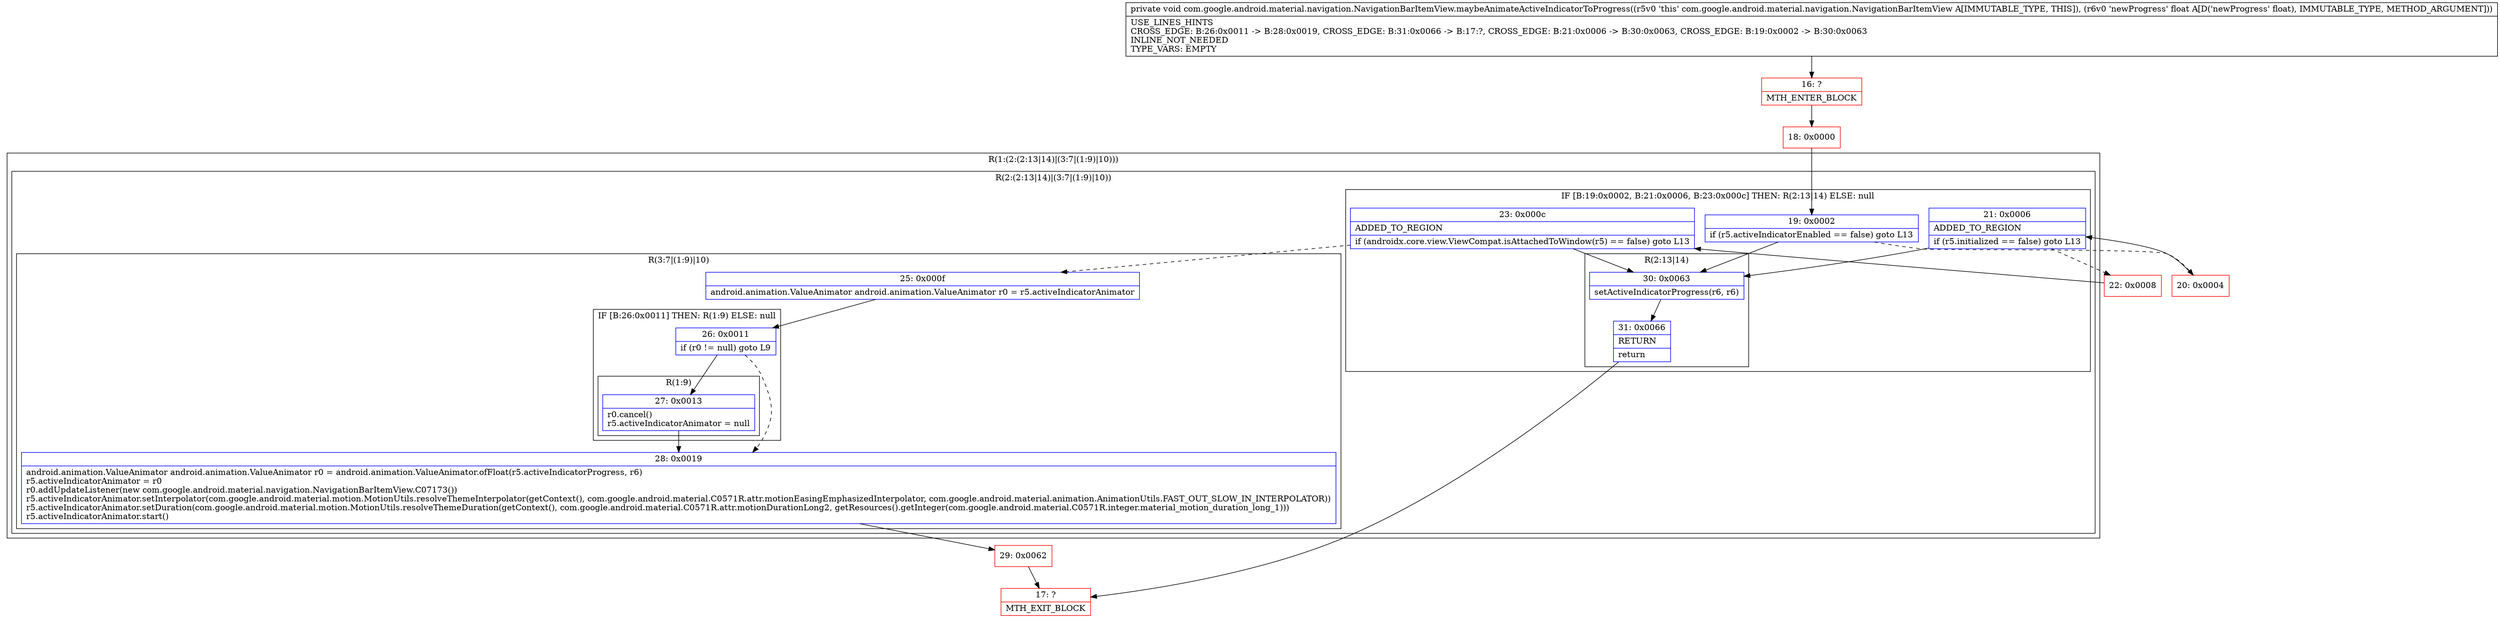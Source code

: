 digraph "CFG forcom.google.android.material.navigation.NavigationBarItemView.maybeAnimateActiveIndicatorToProgress(F)V" {
subgraph cluster_Region_104937505 {
label = "R(1:(2:(2:13|14)|(3:7|(1:9)|10)))";
node [shape=record,color=blue];
subgraph cluster_Region_335397300 {
label = "R(2:(2:13|14)|(3:7|(1:9)|10))";
node [shape=record,color=blue];
subgraph cluster_IfRegion_316323337 {
label = "IF [B:19:0x0002, B:21:0x0006, B:23:0x000c] THEN: R(2:13|14) ELSE: null";
node [shape=record,color=blue];
Node_19 [shape=record,label="{19\:\ 0x0002|if (r5.activeIndicatorEnabled == false) goto L13\l}"];
Node_21 [shape=record,label="{21\:\ 0x0006|ADDED_TO_REGION\l|if (r5.initialized == false) goto L13\l}"];
Node_23 [shape=record,label="{23\:\ 0x000c|ADDED_TO_REGION\l|if (androidx.core.view.ViewCompat.isAttachedToWindow(r5) == false) goto L13\l}"];
subgraph cluster_Region_221676337 {
label = "R(2:13|14)";
node [shape=record,color=blue];
Node_30 [shape=record,label="{30\:\ 0x0063|setActiveIndicatorProgress(r6, r6)\l}"];
Node_31 [shape=record,label="{31\:\ 0x0066|RETURN\l|return\l}"];
}
}
subgraph cluster_Region_577721165 {
label = "R(3:7|(1:9)|10)";
node [shape=record,color=blue];
Node_25 [shape=record,label="{25\:\ 0x000f|android.animation.ValueAnimator android.animation.ValueAnimator r0 = r5.activeIndicatorAnimator\l}"];
subgraph cluster_IfRegion_167660078 {
label = "IF [B:26:0x0011] THEN: R(1:9) ELSE: null";
node [shape=record,color=blue];
Node_26 [shape=record,label="{26\:\ 0x0011|if (r0 != null) goto L9\l}"];
subgraph cluster_Region_1792236763 {
label = "R(1:9)";
node [shape=record,color=blue];
Node_27 [shape=record,label="{27\:\ 0x0013|r0.cancel()\lr5.activeIndicatorAnimator = null\l}"];
}
}
Node_28 [shape=record,label="{28\:\ 0x0019|android.animation.ValueAnimator android.animation.ValueAnimator r0 = android.animation.ValueAnimator.ofFloat(r5.activeIndicatorProgress, r6)\lr5.activeIndicatorAnimator = r0\lr0.addUpdateListener(new com.google.android.material.navigation.NavigationBarItemView.C07173())\lr5.activeIndicatorAnimator.setInterpolator(com.google.android.material.motion.MotionUtils.resolveThemeInterpolator(getContext(), com.google.android.material.C0571R.attr.motionEasingEmphasizedInterpolator, com.google.android.material.animation.AnimationUtils.FAST_OUT_SLOW_IN_INTERPOLATOR))\lr5.activeIndicatorAnimator.setDuration(com.google.android.material.motion.MotionUtils.resolveThemeDuration(getContext(), com.google.android.material.C0571R.attr.motionDurationLong2, getResources().getInteger(com.google.android.material.C0571R.integer.material_motion_duration_long_1)))\lr5.activeIndicatorAnimator.start()\l}"];
}
}
}
Node_16 [shape=record,color=red,label="{16\:\ ?|MTH_ENTER_BLOCK\l}"];
Node_18 [shape=record,color=red,label="{18\:\ 0x0000}"];
Node_20 [shape=record,color=red,label="{20\:\ 0x0004}"];
Node_22 [shape=record,color=red,label="{22\:\ 0x0008}"];
Node_29 [shape=record,color=red,label="{29\:\ 0x0062}"];
Node_17 [shape=record,color=red,label="{17\:\ ?|MTH_EXIT_BLOCK\l}"];
MethodNode[shape=record,label="{private void com.google.android.material.navigation.NavigationBarItemView.maybeAnimateActiveIndicatorToProgress((r5v0 'this' com.google.android.material.navigation.NavigationBarItemView A[IMMUTABLE_TYPE, THIS]), (r6v0 'newProgress' float A[D('newProgress' float), IMMUTABLE_TYPE, METHOD_ARGUMENT]))  | USE_LINES_HINTS\lCROSS_EDGE: B:26:0x0011 \-\> B:28:0x0019, CROSS_EDGE: B:31:0x0066 \-\> B:17:?, CROSS_EDGE: B:21:0x0006 \-\> B:30:0x0063, CROSS_EDGE: B:19:0x0002 \-\> B:30:0x0063\lINLINE_NOT_NEEDED\lTYPE_VARS: EMPTY\l}"];
MethodNode -> Node_16;Node_19 -> Node_20[style=dashed];
Node_19 -> Node_30;
Node_21 -> Node_22[style=dashed];
Node_21 -> Node_30;
Node_23 -> Node_25[style=dashed];
Node_23 -> Node_30;
Node_30 -> Node_31;
Node_31 -> Node_17;
Node_25 -> Node_26;
Node_26 -> Node_27;
Node_26 -> Node_28[style=dashed];
Node_27 -> Node_28;
Node_28 -> Node_29;
Node_16 -> Node_18;
Node_18 -> Node_19;
Node_20 -> Node_21;
Node_22 -> Node_23;
Node_29 -> Node_17;
}

